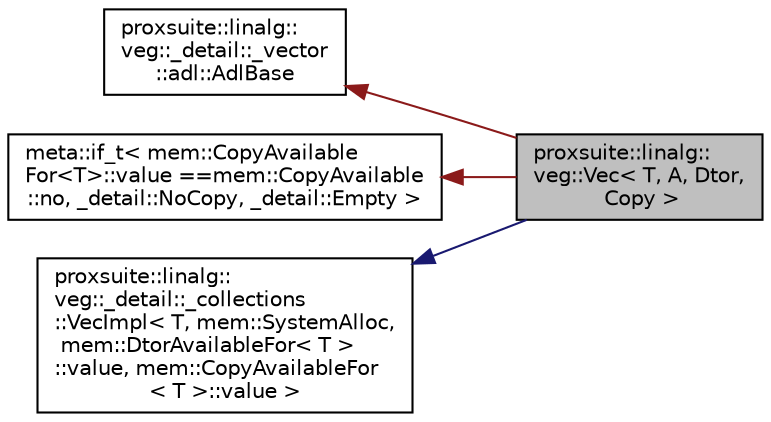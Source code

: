 digraph "proxsuite::linalg::veg::Vec&lt; T, A, Dtor, Copy &gt;"
{
 // LATEX_PDF_SIZE
  bgcolor="transparent";
  edge [fontname="Helvetica",fontsize="10",labelfontname="Helvetica",labelfontsize="10"];
  node [fontname="Helvetica",fontsize="10",shape=record];
  rankdir="LR";
  Node1 [label="proxsuite::linalg::\lveg::Vec\< T, A, Dtor,\l Copy \>",height=0.2,width=0.4,color="black", fillcolor="grey75", style="filled", fontcolor="black",tooltip=" "];
  Node2 -> Node1 [dir="back",color="firebrick4",fontsize="10",style="solid",fontname="Helvetica"];
  Node2 [label="proxsuite::linalg::\lveg::_detail::_vector\l::adl::AdlBase",height=0.2,width=0.4,color="black",URL="$structproxsuite_1_1linalg_1_1veg_1_1__detail_1_1__vector_1_1adl_1_1_adl_base.html",tooltip=" "];
  Node3 -> Node1 [dir="back",color="firebrick4",fontsize="10",style="solid",fontname="Helvetica"];
  Node3 [label="meta::if_t\< mem::CopyAvailable\lFor\<T\>::value ==mem::CopyAvailable\l::no, _detail::NoCopy, _detail::Empty \>",height=0.2,width=0.4,color="black",tooltip=" "];
  Node4 -> Node1 [dir="back",color="midnightblue",fontsize="10",style="solid",fontname="Helvetica"];
  Node4 [label="proxsuite::linalg::\lveg::_detail::_collections\l::VecImpl\< T, mem::SystemAlloc,\l mem::DtorAvailableFor\< T \>\l::value, mem::CopyAvailableFor\l\< T \>::value \>",height=0.2,width=0.4,color="black",URL="$structproxsuite_1_1linalg_1_1veg_1_1__detail_1_1__collections_1_1_vec_impl.html",tooltip=" "];
}
